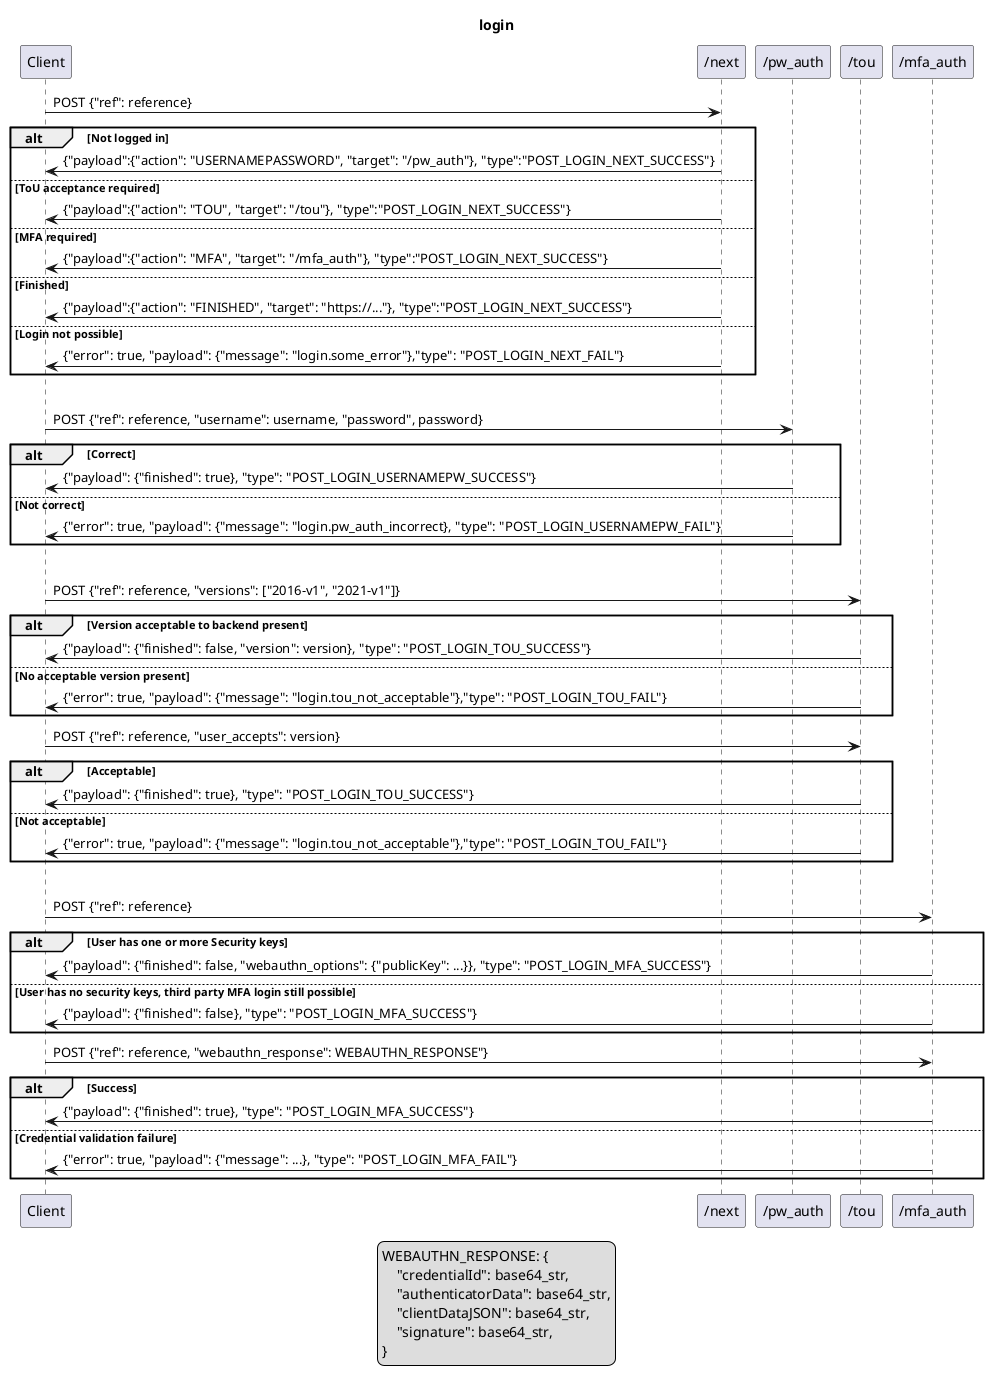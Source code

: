 @startuml
title login

legend
    WEBAUTHN_RESPONSE: {
        "credentialId": base64_str,
        "authenticatorData": base64_str,
        "clientDataJSON": base64_str,
        "signature": base64_str,
    }
end legend

Client->"/next": POST {"ref": reference}
alt Not logged in
    "/next"->Client: {"payload":{"action": "USERNAMEPASSWORD", "target": "/pw_auth"}, "type":"POST_LOGIN_NEXT_SUCCESS"}
else ToU acceptance required
    "/next"->Client: {"payload":{"action": "TOU", "target": "/tou"}, "type":"POST_LOGIN_NEXT_SUCCESS"}
else MFA required
    "/next"->Client: {"payload":{"action": "MFA", "target": "/mfa_auth"}, "type":"POST_LOGIN_NEXT_SUCCESS"}
else Finished
    "/next"->Client: {"payload":{"action": "FINISHED", "target": "https://..."}, "type":"POST_LOGIN_NEXT_SUCCESS"}
else Login not possible
    "/next"->Client: {"error": true, "payload": {"message": "login.some_error"},"type": "POST_LOGIN_NEXT_FAIL"}
end
|||

Client->"/pw_auth": POST {"ref": reference, "username": username, "password", password}
alt Correct
    "/pw_auth"->Client: {"payload": {"finished": true}, "type": "POST_LOGIN_USERNAMEPW_SUCCESS"}
else Not correct
    "/pw_auth"->Client: {"error": true, "payload": {"message": "login.pw_auth_incorrect}, "type": "POST_LOGIN_USERNAMEPW_FAIL"}
end
|||

Client->"/tou": POST {"ref": reference, "versions": ["2016-v1", "2021-v1"]}
alt Version acceptable to backend present
    "/tou"->Client: {"payload": {"finished": false, "version": version}, "type": "POST_LOGIN_TOU_SUCCESS"}
else No acceptable version present
    "/tou"->Client: {"error": true, "payload": {"message": "login.tou_not_acceptable"},"type": "POST_LOGIN_TOU_FAIL"}
end


Client->"/tou": POST {"ref": reference, "user_accepts": version}
alt Acceptable
    "/tou"->Client: {"payload": {"finished": true}, "type": "POST_LOGIN_TOU_SUCCESS"}
else Not acceptable
    "/tou"->Client: {"error": true, "payload": {"message": "login.tou_not_acceptable"},"type": "POST_LOGIN_TOU_FAIL"}
end
|||

Client->"/mfa_auth": POST {"ref": reference}
alt User has one or more Security keys
    "/mfa_auth"->Client: {"payload": {"finished": false, "webauthn_options": {"publicKey": ...}}, "type": "POST_LOGIN_MFA_SUCCESS"}
else User has no security keys, third party MFA login still possible
    "/mfa_auth"->Client: {"payload": {"finished": false}, "type": "POST_LOGIN_MFA_SUCCESS"}
end

Client->"/mfa_auth": POST {"ref": reference, "webauthn_response": WEBAUTHN_RESPONSE"}
alt Success
    "/mfa_auth"->Client: {"payload": {"finished": true}, "type": "POST_LOGIN_MFA_SUCCESS"}
else Credential validation failure
    "/mfa_auth"->Client: {"error": true, "payload": {"message": ...}, "type": "POST_LOGIN_MFA_FAIL"}
end


@enduml
